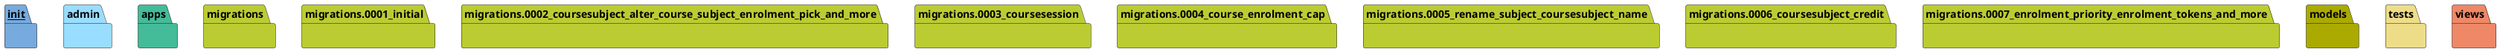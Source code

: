 @startuml packages
set namespaceSeparator none
package "__init__" as __init__ #77AADD {
}
package "admin" as admin #99DDFF {
}
package "apps" as apps #44BB99 {
}
package "migrations" as migrations #BBCC33 {
}
package "migrations.0001_initial" as migrations.0001_initial #BBCC33 {
}
package "migrations.0002_coursesubject_alter_course_subject_enrolment_pick_and_more" as migrations.0002_coursesubject_alter_course_subject_enrolment_pick_and_more #BBCC33 {
}
package "migrations.0003_coursesession" as migrations.0003_coursesession #BBCC33 {
}
package "migrations.0004_course_enrolment_cap" as migrations.0004_course_enrolment_cap #BBCC33 {
}
package "migrations.0005_rename_subject_coursesubject_name" as migrations.0005_rename_subject_coursesubject_name #BBCC33 {
}
package "migrations.0006_coursesubject_credit" as migrations.0006_coursesubject_credit #BBCC33 {
}
package "migrations.0007_enrolment_priority_enrolment_tokens_and_more" as migrations.0007_enrolment_priority_enrolment_tokens_and_more #BBCC33 {
}
package "models" as models #AAAA00 {
}
package "tests" as tests #EEDD88 {
}
package "views" as views #EE8866 {
}
@enduml

